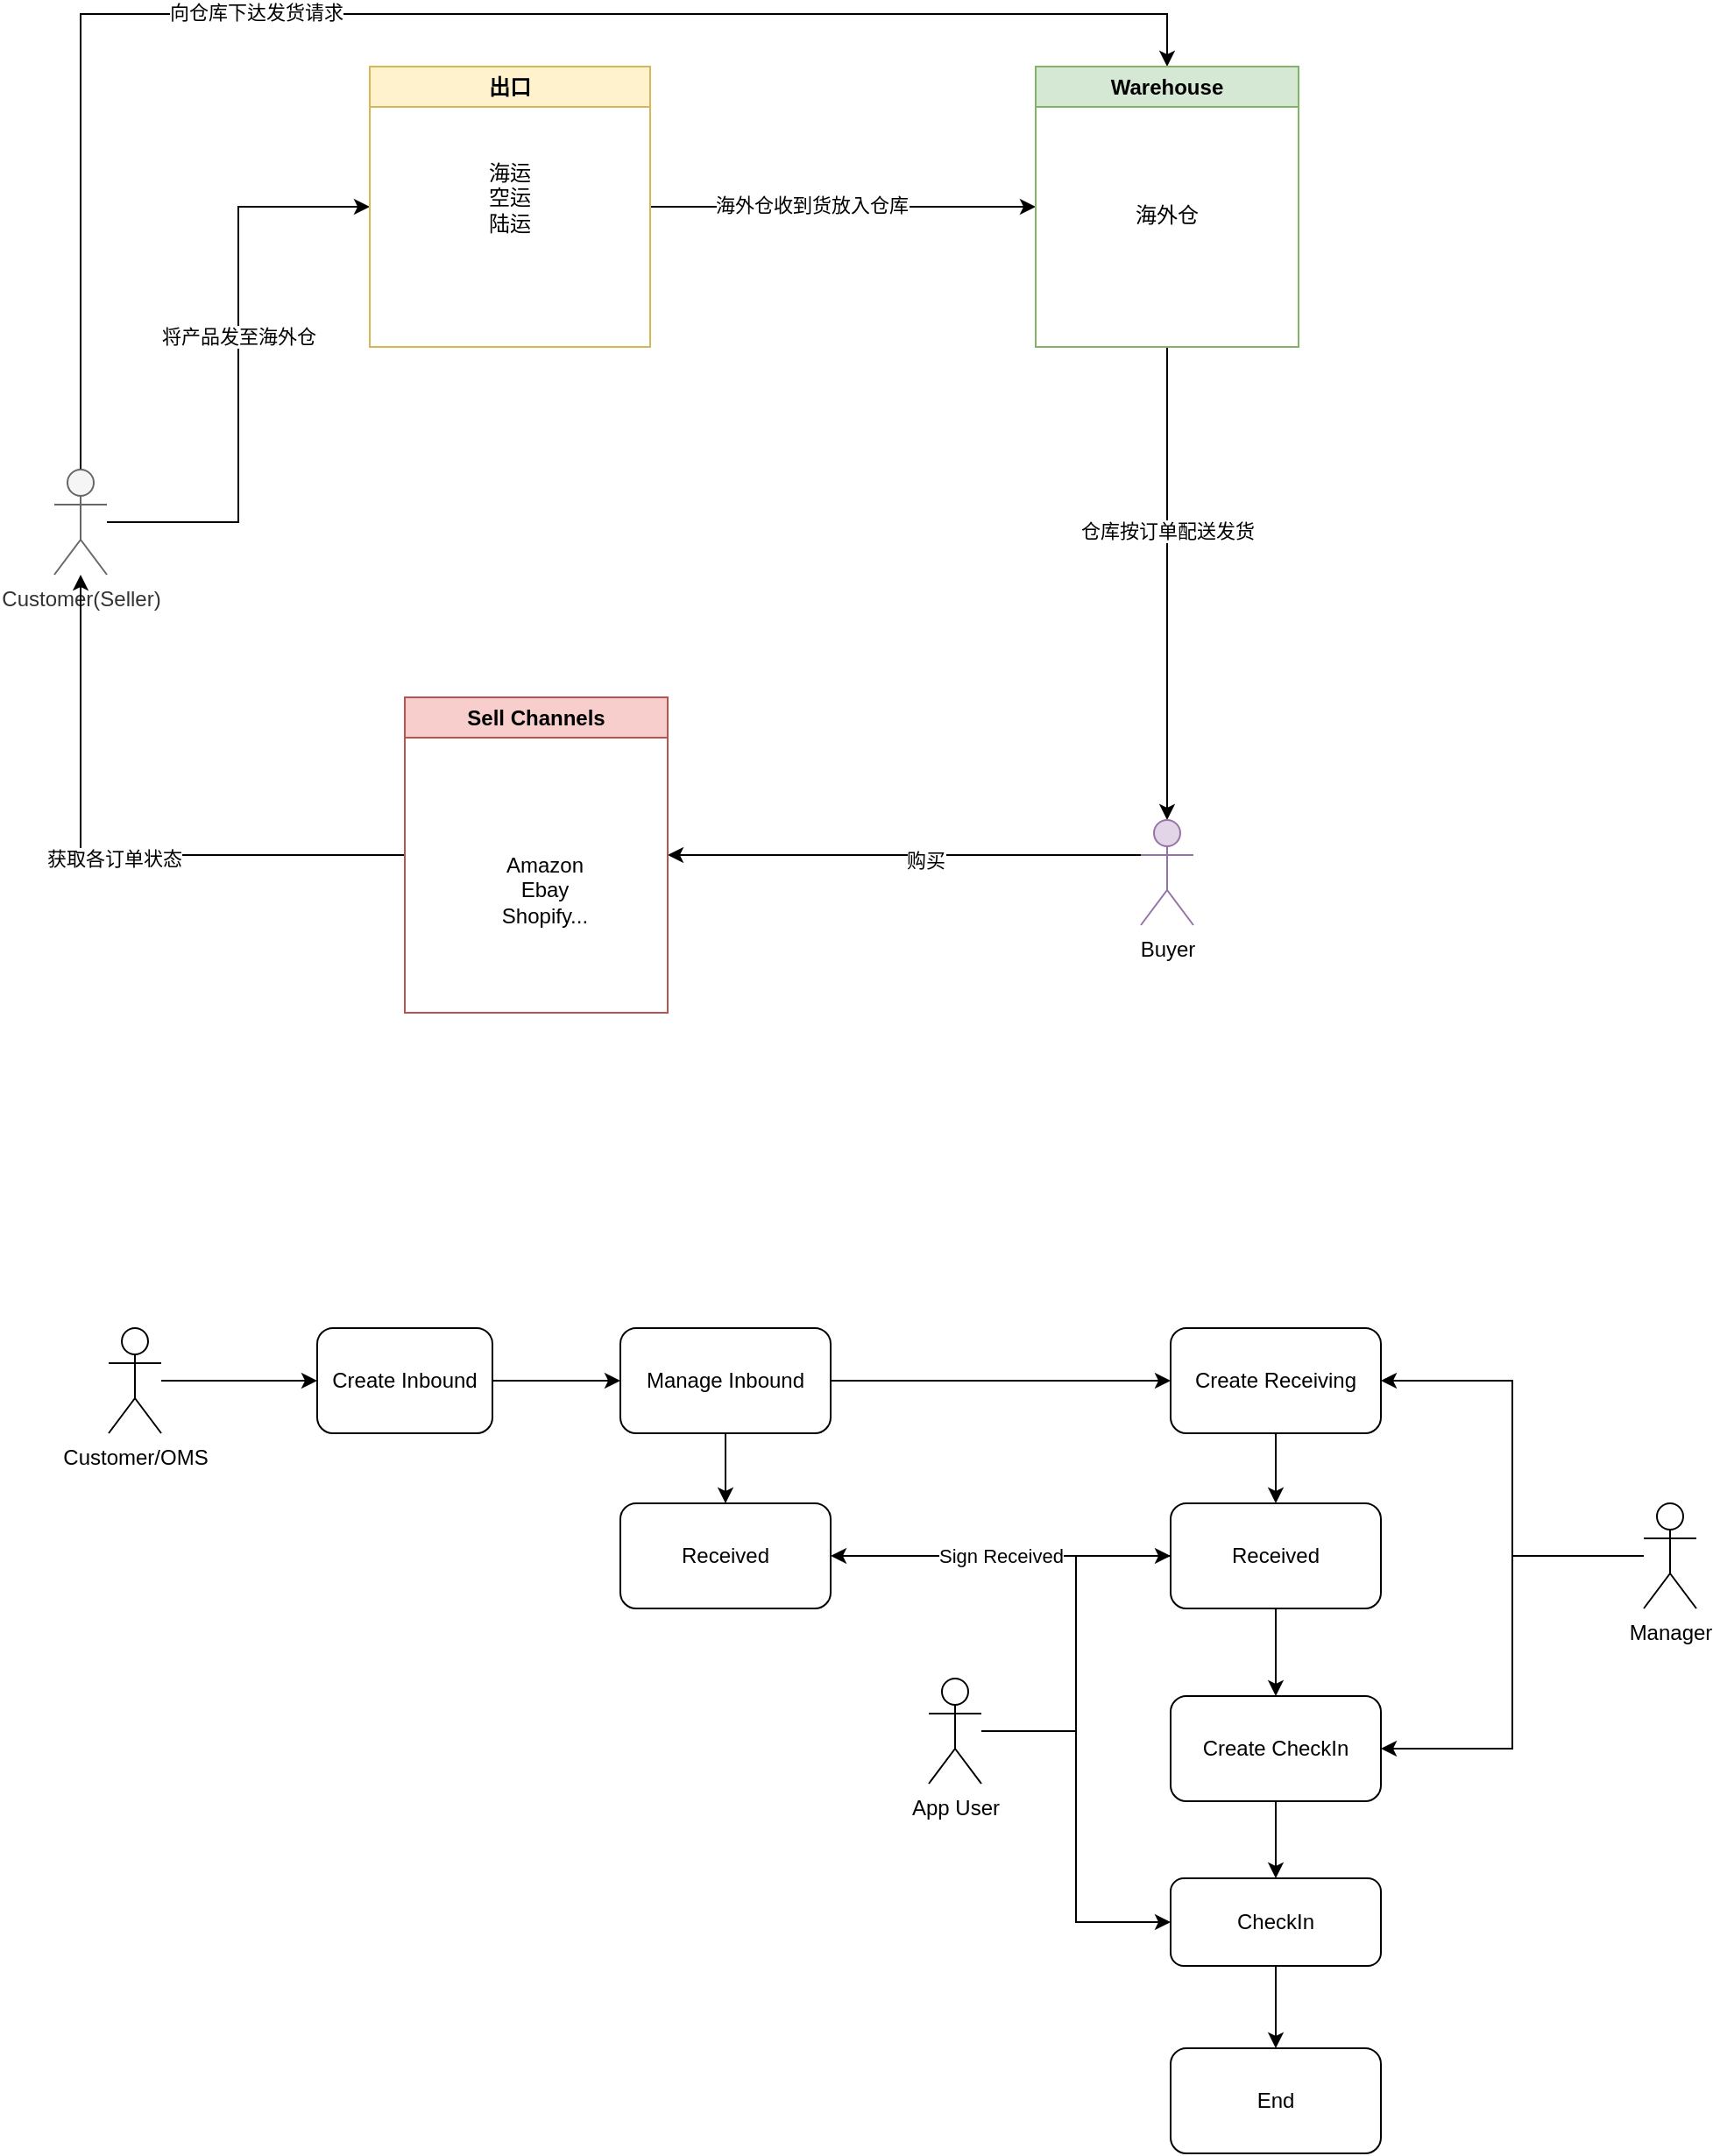 <mxfile version="20.8.0" type="github">
  <diagram id="C5RBs43oDa-KdzZeNtuy" name="Page-1">
    <mxGraphModel dx="1434" dy="795" grid="1" gridSize="10" guides="1" tooltips="1" connect="1" arrows="1" fold="1" page="1" pageScale="1" pageWidth="827" pageHeight="1169" math="0" shadow="0">
      <root>
        <mxCell id="WIyWlLk6GJQsqaUBKTNV-0" />
        <mxCell id="WIyWlLk6GJQsqaUBKTNV-1" parent="WIyWlLk6GJQsqaUBKTNV-0" />
        <mxCell id="Ai1VuBXjDjTH5sea_Xs4-11" style="edgeStyle=orthogonalEdgeStyle;rounded=0;orthogonalLoop=1;jettySize=auto;html=1;entryX=0;entryY=0.5;entryDx=0;entryDy=0;" edge="1" parent="WIyWlLk6GJQsqaUBKTNV-1" source="Ai1VuBXjDjTH5sea_Xs4-0" target="Ai1VuBXjDjTH5sea_Xs4-3">
          <mxGeometry relative="1" as="geometry" />
        </mxCell>
        <mxCell id="Ai1VuBXjDjTH5sea_Xs4-19" value="将产品发至海外仓" style="edgeLabel;html=1;align=center;verticalAlign=middle;resizable=0;points=[];" vertex="1" connectable="0" parent="Ai1VuBXjDjTH5sea_Xs4-11">
          <mxGeometry x="0.097" relative="1" as="geometry">
            <mxPoint as="offset" />
          </mxGeometry>
        </mxCell>
        <mxCell id="Ai1VuBXjDjTH5sea_Xs4-17" style="edgeStyle=orthogonalEdgeStyle;rounded=0;orthogonalLoop=1;jettySize=auto;html=1;entryX=0.5;entryY=0;entryDx=0;entryDy=0;" edge="1" parent="WIyWlLk6GJQsqaUBKTNV-1" source="Ai1VuBXjDjTH5sea_Xs4-0" target="Ai1VuBXjDjTH5sea_Xs4-5">
          <mxGeometry relative="1" as="geometry">
            <Array as="points">
              <mxPoint x="85" y="20" />
              <mxPoint x="705" y="20" />
            </Array>
          </mxGeometry>
        </mxCell>
        <mxCell id="Ai1VuBXjDjTH5sea_Xs4-18" value="向仓库下达发货请求" style="edgeLabel;html=1;align=center;verticalAlign=middle;resizable=0;points=[];" vertex="1" connectable="0" parent="Ai1VuBXjDjTH5sea_Xs4-17">
          <mxGeometry x="-0.209" y="1" relative="1" as="geometry">
            <mxPoint as="offset" />
          </mxGeometry>
        </mxCell>
        <mxCell id="Ai1VuBXjDjTH5sea_Xs4-0" value="Customer(Seller)" style="shape=umlActor;verticalLabelPosition=bottom;verticalAlign=top;html=1;outlineConnect=0;fillColor=#f5f5f5;fontColor=#333333;strokeColor=#666666;" vertex="1" parent="WIyWlLk6GJQsqaUBKTNV-1">
          <mxGeometry x="70" y="280" width="30" height="60" as="geometry" />
        </mxCell>
        <mxCell id="Ai1VuBXjDjTH5sea_Xs4-12" style="edgeStyle=orthogonalEdgeStyle;rounded=0;orthogonalLoop=1;jettySize=auto;html=1;exitX=1;exitY=0.5;exitDx=0;exitDy=0;entryX=0;entryY=0.5;entryDx=0;entryDy=0;" edge="1" parent="WIyWlLk6GJQsqaUBKTNV-1" source="Ai1VuBXjDjTH5sea_Xs4-3" target="Ai1VuBXjDjTH5sea_Xs4-5">
          <mxGeometry relative="1" as="geometry" />
        </mxCell>
        <mxCell id="Ai1VuBXjDjTH5sea_Xs4-20" value="海外仓收到货放入仓库" style="edgeLabel;html=1;align=center;verticalAlign=middle;resizable=0;points=[];" vertex="1" connectable="0" parent="Ai1VuBXjDjTH5sea_Xs4-12">
          <mxGeometry x="-0.164" y="1" relative="1" as="geometry">
            <mxPoint as="offset" />
          </mxGeometry>
        </mxCell>
        <mxCell id="Ai1VuBXjDjTH5sea_Xs4-3" value="出口" style="swimlane;whiteSpace=wrap;html=1;fillColor=#fff2cc;strokeColor=#d6b656;" vertex="1" parent="WIyWlLk6GJQsqaUBKTNV-1">
          <mxGeometry x="250" y="50" width="160" height="160" as="geometry" />
        </mxCell>
        <mxCell id="Ai1VuBXjDjTH5sea_Xs4-4" value="海运&lt;br&gt;空运&lt;br&gt;陆运&lt;br&gt;" style="text;html=1;strokeColor=none;fillColor=none;align=center;verticalAlign=middle;whiteSpace=wrap;rounded=0;" vertex="1" parent="Ai1VuBXjDjTH5sea_Xs4-3">
          <mxGeometry x="50" y="60" width="60" height="30" as="geometry" />
        </mxCell>
        <mxCell id="Ai1VuBXjDjTH5sea_Xs4-13" style="edgeStyle=orthogonalEdgeStyle;rounded=0;orthogonalLoop=1;jettySize=auto;html=1;exitX=0.5;exitY=1;exitDx=0;exitDy=0;entryX=0.5;entryY=0;entryDx=0;entryDy=0;entryPerimeter=0;" edge="1" parent="WIyWlLk6GJQsqaUBKTNV-1" source="Ai1VuBXjDjTH5sea_Xs4-5" target="Ai1VuBXjDjTH5sea_Xs4-7">
          <mxGeometry relative="1" as="geometry" />
        </mxCell>
        <mxCell id="Ai1VuBXjDjTH5sea_Xs4-21" value="仓库按订单配送发货" style="edgeLabel;html=1;align=center;verticalAlign=middle;resizable=0;points=[];" vertex="1" connectable="0" parent="Ai1VuBXjDjTH5sea_Xs4-13">
          <mxGeometry x="-0.222" relative="1" as="geometry">
            <mxPoint as="offset" />
          </mxGeometry>
        </mxCell>
        <mxCell id="Ai1VuBXjDjTH5sea_Xs4-5" value="Warehouse" style="swimlane;whiteSpace=wrap;html=1;fillColor=#d5e8d4;strokeColor=#82b366;" vertex="1" parent="WIyWlLk6GJQsqaUBKTNV-1">
          <mxGeometry x="630" y="50" width="150" height="160" as="geometry" />
        </mxCell>
        <mxCell id="Ai1VuBXjDjTH5sea_Xs4-6" value="海外仓" style="text;html=1;strokeColor=none;fillColor=none;align=center;verticalAlign=middle;whiteSpace=wrap;rounded=0;" vertex="1" parent="Ai1VuBXjDjTH5sea_Xs4-5">
          <mxGeometry x="45" y="70" width="60" height="30" as="geometry" />
        </mxCell>
        <mxCell id="Ai1VuBXjDjTH5sea_Xs4-15" style="edgeStyle=orthogonalEdgeStyle;rounded=0;orthogonalLoop=1;jettySize=auto;html=1;exitX=0;exitY=0.333;exitDx=0;exitDy=0;exitPerimeter=0;entryX=1;entryY=0.5;entryDx=0;entryDy=0;" edge="1" parent="WIyWlLk6GJQsqaUBKTNV-1" source="Ai1VuBXjDjTH5sea_Xs4-7" target="Ai1VuBXjDjTH5sea_Xs4-8">
          <mxGeometry relative="1" as="geometry">
            <mxPoint x="440" y="510" as="targetPoint" />
          </mxGeometry>
        </mxCell>
        <mxCell id="Ai1VuBXjDjTH5sea_Xs4-22" value="购买" style="edgeLabel;html=1;align=center;verticalAlign=middle;resizable=0;points=[];" vertex="1" connectable="0" parent="Ai1VuBXjDjTH5sea_Xs4-15">
          <mxGeometry x="-0.089" y="3" relative="1" as="geometry">
            <mxPoint as="offset" />
          </mxGeometry>
        </mxCell>
        <mxCell id="Ai1VuBXjDjTH5sea_Xs4-7" value="Buyer" style="shape=umlActor;verticalLabelPosition=bottom;verticalAlign=top;html=1;outlineConnect=0;fillColor=#e1d5e7;strokeColor=#9673a6;" vertex="1" parent="WIyWlLk6GJQsqaUBKTNV-1">
          <mxGeometry x="690" y="480" width="30" height="60" as="geometry" />
        </mxCell>
        <mxCell id="Ai1VuBXjDjTH5sea_Xs4-16" style="edgeStyle=orthogonalEdgeStyle;rounded=0;orthogonalLoop=1;jettySize=auto;html=1;exitX=0;exitY=0.5;exitDx=0;exitDy=0;" edge="1" parent="WIyWlLk6GJQsqaUBKTNV-1" source="Ai1VuBXjDjTH5sea_Xs4-8" target="Ai1VuBXjDjTH5sea_Xs4-0">
          <mxGeometry relative="1" as="geometry" />
        </mxCell>
        <mxCell id="Ai1VuBXjDjTH5sea_Xs4-23" value="获取各订单状态" style="edgeLabel;html=1;align=center;verticalAlign=middle;resizable=0;points=[];" vertex="1" connectable="0" parent="Ai1VuBXjDjTH5sea_Xs4-16">
          <mxGeometry x="-0.038" y="2" relative="1" as="geometry">
            <mxPoint as="offset" />
          </mxGeometry>
        </mxCell>
        <mxCell id="Ai1VuBXjDjTH5sea_Xs4-8" value="Sell Channels" style="swimlane;whiteSpace=wrap;html=1;fillColor=#f8cecc;strokeColor=#b85450;" vertex="1" parent="WIyWlLk6GJQsqaUBKTNV-1">
          <mxGeometry x="270" y="410" width="150" height="180" as="geometry" />
        </mxCell>
        <mxCell id="Ai1VuBXjDjTH5sea_Xs4-9" value="Amazon&lt;br&gt;Ebay&lt;br&gt;Shopify..." style="text;html=1;strokeColor=none;fillColor=none;align=center;verticalAlign=middle;whiteSpace=wrap;rounded=0;" vertex="1" parent="Ai1VuBXjDjTH5sea_Xs4-8">
          <mxGeometry x="50" y="95" width="60" height="30" as="geometry" />
        </mxCell>
        <mxCell id="Ai1VuBXjDjTH5sea_Xs4-33" style="edgeStyle=orthogonalEdgeStyle;rounded=0;orthogonalLoop=1;jettySize=auto;html=1;" edge="1" parent="WIyWlLk6GJQsqaUBKTNV-1" source="Ai1VuBXjDjTH5sea_Xs4-24" target="Ai1VuBXjDjTH5sea_Xs4-26">
          <mxGeometry relative="1" as="geometry" />
        </mxCell>
        <mxCell id="Ai1VuBXjDjTH5sea_Xs4-24" value="Customer/OMS" style="shape=umlActor;verticalLabelPosition=bottom;verticalAlign=top;html=1;outlineConnect=0;" vertex="1" parent="WIyWlLk6GJQsqaUBKTNV-1">
          <mxGeometry x="101" y="770" width="30" height="60" as="geometry" />
        </mxCell>
        <mxCell id="Ai1VuBXjDjTH5sea_Xs4-34" style="edgeStyle=orthogonalEdgeStyle;rounded=0;orthogonalLoop=1;jettySize=auto;html=1;" edge="1" parent="WIyWlLk6GJQsqaUBKTNV-1" source="Ai1VuBXjDjTH5sea_Xs4-26" target="Ai1VuBXjDjTH5sea_Xs4-27">
          <mxGeometry relative="1" as="geometry" />
        </mxCell>
        <mxCell id="Ai1VuBXjDjTH5sea_Xs4-26" value="Create Inbound" style="rounded=1;whiteSpace=wrap;html=1;" vertex="1" parent="WIyWlLk6GJQsqaUBKTNV-1">
          <mxGeometry x="220" y="770" width="100" height="60" as="geometry" />
        </mxCell>
        <mxCell id="Ai1VuBXjDjTH5sea_Xs4-35" style="edgeStyle=orthogonalEdgeStyle;rounded=0;orthogonalLoop=1;jettySize=auto;html=1;entryX=0;entryY=0.5;entryDx=0;entryDy=0;" edge="1" parent="WIyWlLk6GJQsqaUBKTNV-1" source="Ai1VuBXjDjTH5sea_Xs4-27" target="Ai1VuBXjDjTH5sea_Xs4-28">
          <mxGeometry relative="1" as="geometry" />
        </mxCell>
        <mxCell id="Ai1VuBXjDjTH5sea_Xs4-48" style="edgeStyle=orthogonalEdgeStyle;rounded=0;orthogonalLoop=1;jettySize=auto;html=1;" edge="1" parent="WIyWlLk6GJQsqaUBKTNV-1" source="Ai1VuBXjDjTH5sea_Xs4-27" target="Ai1VuBXjDjTH5sea_Xs4-47">
          <mxGeometry relative="1" as="geometry" />
        </mxCell>
        <mxCell id="Ai1VuBXjDjTH5sea_Xs4-27" value="Manage Inbound" style="rounded=1;whiteSpace=wrap;html=1;" vertex="1" parent="WIyWlLk6GJQsqaUBKTNV-1">
          <mxGeometry x="393" y="770" width="120" height="60" as="geometry" />
        </mxCell>
        <mxCell id="Ai1VuBXjDjTH5sea_Xs4-40" style="edgeStyle=orthogonalEdgeStyle;rounded=0;orthogonalLoop=1;jettySize=auto;html=1;" edge="1" parent="WIyWlLk6GJQsqaUBKTNV-1" source="Ai1VuBXjDjTH5sea_Xs4-28" target="Ai1VuBXjDjTH5sea_Xs4-29">
          <mxGeometry relative="1" as="geometry" />
        </mxCell>
        <mxCell id="Ai1VuBXjDjTH5sea_Xs4-28" value="Create Receiving" style="rounded=1;whiteSpace=wrap;html=1;" vertex="1" parent="WIyWlLk6GJQsqaUBKTNV-1">
          <mxGeometry x="707" y="770" width="120" height="60" as="geometry" />
        </mxCell>
        <mxCell id="Ai1VuBXjDjTH5sea_Xs4-37" style="edgeStyle=orthogonalEdgeStyle;rounded=0;orthogonalLoop=1;jettySize=auto;html=1;entryX=0.5;entryY=0;entryDx=0;entryDy=0;" edge="1" parent="WIyWlLk6GJQsqaUBKTNV-1" source="Ai1VuBXjDjTH5sea_Xs4-29" target="Ai1VuBXjDjTH5sea_Xs4-30">
          <mxGeometry relative="1" as="geometry" />
        </mxCell>
        <mxCell id="Ai1VuBXjDjTH5sea_Xs4-49" value="Sign Received" style="edgeStyle=orthogonalEdgeStyle;rounded=0;orthogonalLoop=1;jettySize=auto;html=1;entryX=1;entryY=0.5;entryDx=0;entryDy=0;" edge="1" parent="WIyWlLk6GJQsqaUBKTNV-1" source="Ai1VuBXjDjTH5sea_Xs4-29" target="Ai1VuBXjDjTH5sea_Xs4-47">
          <mxGeometry relative="1" as="geometry" />
        </mxCell>
        <mxCell id="Ai1VuBXjDjTH5sea_Xs4-29" value="Received" style="rounded=1;whiteSpace=wrap;html=1;" vertex="1" parent="WIyWlLk6GJQsqaUBKTNV-1">
          <mxGeometry x="707" y="870" width="120" height="60" as="geometry" />
        </mxCell>
        <mxCell id="Ai1VuBXjDjTH5sea_Xs4-38" style="edgeStyle=orthogonalEdgeStyle;rounded=0;orthogonalLoop=1;jettySize=auto;html=1;" edge="1" parent="WIyWlLk6GJQsqaUBKTNV-1" source="Ai1VuBXjDjTH5sea_Xs4-30" target="Ai1VuBXjDjTH5sea_Xs4-31">
          <mxGeometry relative="1" as="geometry" />
        </mxCell>
        <mxCell id="Ai1VuBXjDjTH5sea_Xs4-30" value="Create CheckIn" style="rounded=1;whiteSpace=wrap;html=1;" vertex="1" parent="WIyWlLk6GJQsqaUBKTNV-1">
          <mxGeometry x="707" y="980" width="120" height="60" as="geometry" />
        </mxCell>
        <mxCell id="Ai1VuBXjDjTH5sea_Xs4-39" style="edgeStyle=orthogonalEdgeStyle;rounded=0;orthogonalLoop=1;jettySize=auto;html=1;entryX=0.5;entryY=0;entryDx=0;entryDy=0;" edge="1" parent="WIyWlLk6GJQsqaUBKTNV-1" source="Ai1VuBXjDjTH5sea_Xs4-31" target="Ai1VuBXjDjTH5sea_Xs4-32">
          <mxGeometry relative="1" as="geometry" />
        </mxCell>
        <mxCell id="Ai1VuBXjDjTH5sea_Xs4-31" value="CheckIn" style="rounded=1;whiteSpace=wrap;html=1;" vertex="1" parent="WIyWlLk6GJQsqaUBKTNV-1">
          <mxGeometry x="707" y="1084" width="120" height="50" as="geometry" />
        </mxCell>
        <mxCell id="Ai1VuBXjDjTH5sea_Xs4-32" value="End" style="rounded=1;whiteSpace=wrap;html=1;" vertex="1" parent="WIyWlLk6GJQsqaUBKTNV-1">
          <mxGeometry x="707" y="1181" width="120" height="60" as="geometry" />
        </mxCell>
        <mxCell id="Ai1VuBXjDjTH5sea_Xs4-45" style="edgeStyle=orthogonalEdgeStyle;rounded=0;orthogonalLoop=1;jettySize=auto;html=1;entryX=1;entryY=0.5;entryDx=0;entryDy=0;" edge="1" parent="WIyWlLk6GJQsqaUBKTNV-1" source="Ai1VuBXjDjTH5sea_Xs4-41" target="Ai1VuBXjDjTH5sea_Xs4-28">
          <mxGeometry relative="1" as="geometry" />
        </mxCell>
        <mxCell id="Ai1VuBXjDjTH5sea_Xs4-46" style="edgeStyle=orthogonalEdgeStyle;rounded=0;orthogonalLoop=1;jettySize=auto;html=1;entryX=1;entryY=0.5;entryDx=0;entryDy=0;" edge="1" parent="WIyWlLk6GJQsqaUBKTNV-1" source="Ai1VuBXjDjTH5sea_Xs4-41" target="Ai1VuBXjDjTH5sea_Xs4-30">
          <mxGeometry relative="1" as="geometry" />
        </mxCell>
        <mxCell id="Ai1VuBXjDjTH5sea_Xs4-41" value="Manager" style="shape=umlActor;verticalLabelPosition=bottom;verticalAlign=top;html=1;outlineConnect=0;" vertex="1" parent="WIyWlLk6GJQsqaUBKTNV-1">
          <mxGeometry x="977" y="870" width="30" height="60" as="geometry" />
        </mxCell>
        <mxCell id="Ai1VuBXjDjTH5sea_Xs4-43" style="edgeStyle=orthogonalEdgeStyle;rounded=0;orthogonalLoop=1;jettySize=auto;html=1;entryX=0;entryY=0.5;entryDx=0;entryDy=0;" edge="1" parent="WIyWlLk6GJQsqaUBKTNV-1" source="Ai1VuBXjDjTH5sea_Xs4-42" target="Ai1VuBXjDjTH5sea_Xs4-29">
          <mxGeometry relative="1" as="geometry" />
        </mxCell>
        <mxCell id="Ai1VuBXjDjTH5sea_Xs4-44" style="edgeStyle=orthogonalEdgeStyle;rounded=0;orthogonalLoop=1;jettySize=auto;html=1;entryX=0;entryY=0.5;entryDx=0;entryDy=0;" edge="1" parent="WIyWlLk6GJQsqaUBKTNV-1" source="Ai1VuBXjDjTH5sea_Xs4-42" target="Ai1VuBXjDjTH5sea_Xs4-31">
          <mxGeometry relative="1" as="geometry" />
        </mxCell>
        <mxCell id="Ai1VuBXjDjTH5sea_Xs4-42" value="App User" style="shape=umlActor;verticalLabelPosition=bottom;verticalAlign=top;html=1;outlineConnect=0;" vertex="1" parent="WIyWlLk6GJQsqaUBKTNV-1">
          <mxGeometry x="569" y="970" width="30" height="60" as="geometry" />
        </mxCell>
        <mxCell id="Ai1VuBXjDjTH5sea_Xs4-47" value="Received" style="rounded=1;whiteSpace=wrap;html=1;" vertex="1" parent="WIyWlLk6GJQsqaUBKTNV-1">
          <mxGeometry x="393" y="870" width="120" height="60" as="geometry" />
        </mxCell>
      </root>
    </mxGraphModel>
  </diagram>
</mxfile>
